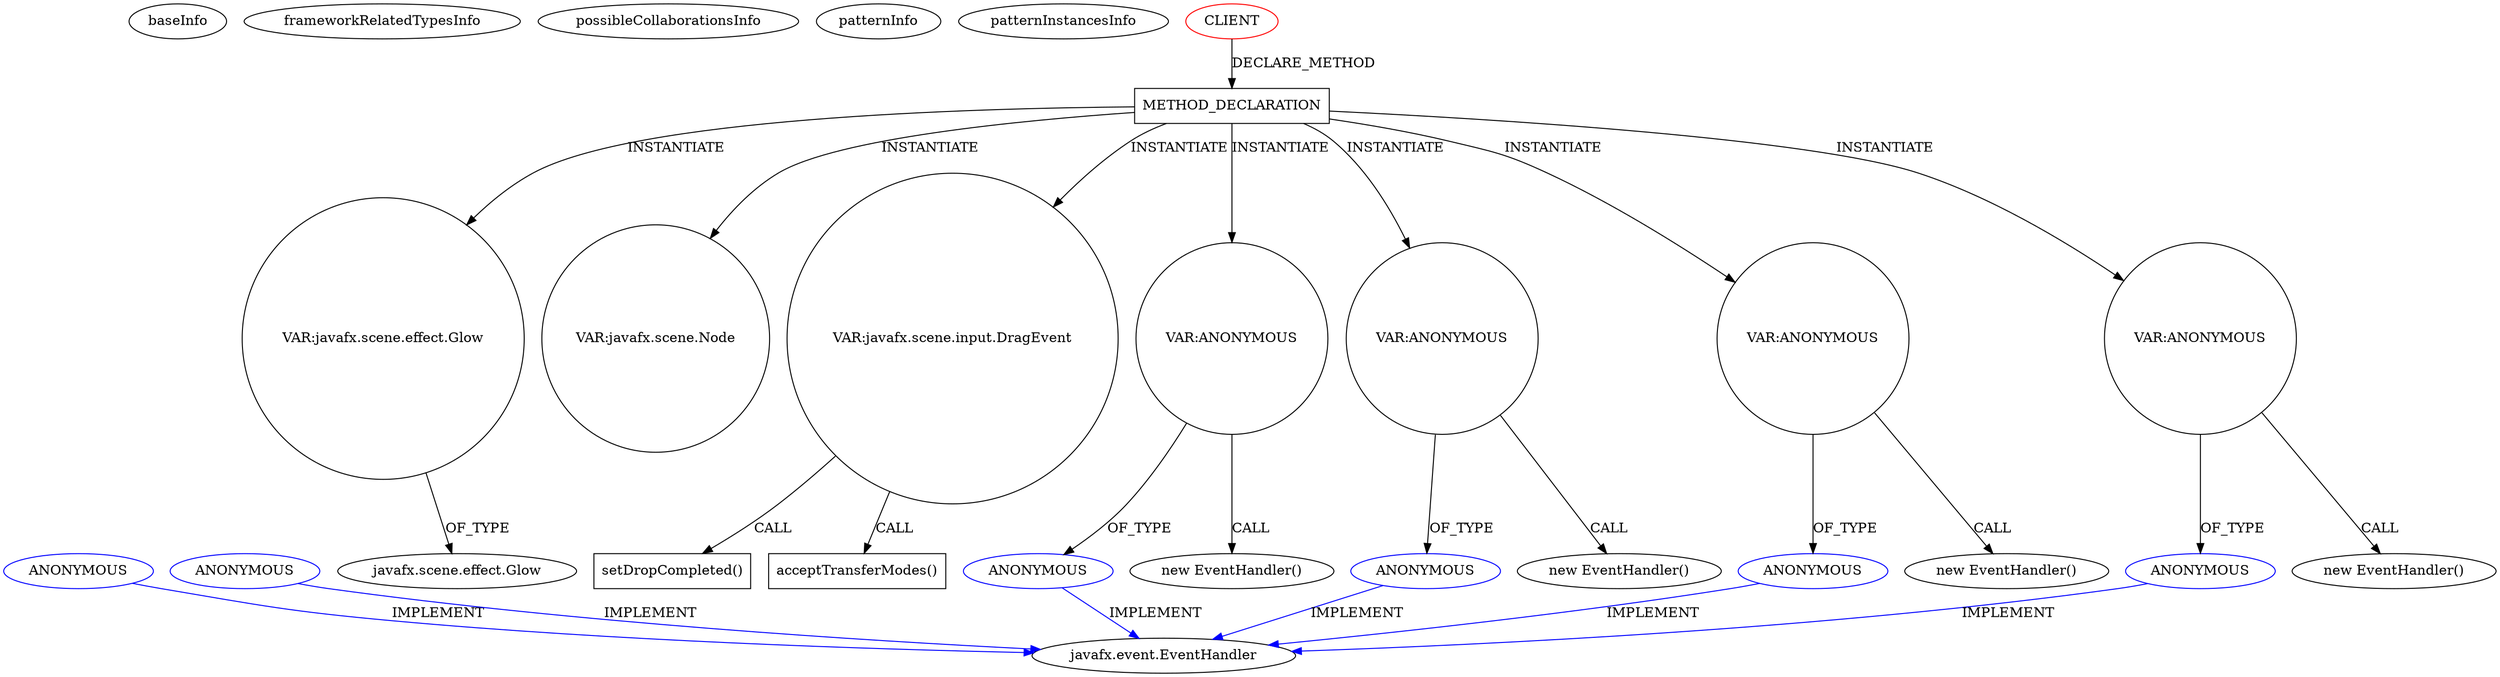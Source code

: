 digraph {
baseInfo[graphId=3338,category="pattern",isAnonymous=false,possibleRelation=false]
frameworkRelatedTypesInfo[]
possibleCollaborationsInfo[]
patternInfo[frequency=2.0,patternRootClient=0]
patternInstancesInfo[0="prashker-KingsSGF~/prashker-KingsSGF/KingsSGF-master/src/uiSam/ThingBowlView.java~ThingBowlView~3892",1="prashker-KingsSGF~/prashker-KingsSGF/KingsSGF-master/src/uiSam/HexTileView.java~HexTileView~3900"]
77[label="javafx.scene.effect.Glow",vertexType="FRAMEWORK_CLASS_TYPE",isFrameworkType=false]
76[label="VAR:javafx.scene.effect.Glow",vertexType="VARIABLE_EXPRESION",isFrameworkType=false,shape=circle]
49[label="METHOD_DECLARATION",vertexType="CLIENT_METHOD_DECLARATION",isFrameworkType=false,shape=box]
0[label="CLIENT",vertexType="ROOT_CLIENT_CLASS_DECLARATION",isFrameworkType=false,color=red]
78[label="VAR:javafx.scene.Node",vertexType="VARIABLE_EXPRESION",isFrameworkType=false,shape=circle]
57[label="VAR:javafx.scene.input.DragEvent",vertexType="VARIABLE_EXPRESION",isFrameworkType=false,shape=circle]
94[label="VAR:ANONYMOUS",vertexType="VARIABLE_EXPRESION",isFrameworkType=false,shape=circle]
95[label="ANONYMOUS",vertexType="REFERENCE_ANONYMOUS_DECLARATION",isFrameworkType=false,color=blue]
93[label="new EventHandler()",vertexType="CONSTRUCTOR_CALL",isFrameworkType=false]
54[label="VAR:ANONYMOUS",vertexType="VARIABLE_EXPRESION",isFrameworkType=false,shape=circle]
55[label="ANONYMOUS",vertexType="REFERENCE_ANONYMOUS_DECLARATION",isFrameworkType=false,color=blue]
53[label="new EventHandler()",vertexType="CONSTRUCTOR_CALL",isFrameworkType=false]
85[label="VAR:ANONYMOUS",vertexType="VARIABLE_EXPRESION",isFrameworkType=false,shape=circle]
86[label="ANONYMOUS",vertexType="REFERENCE_ANONYMOUS_DECLARATION",isFrameworkType=false,color=blue]
84[label="new EventHandler()",vertexType="CONSTRUCTOR_CALL",isFrameworkType=false]
72[label="VAR:ANONYMOUS",vertexType="VARIABLE_EXPRESION",isFrameworkType=false,shape=circle]
73[label="ANONYMOUS",vertexType="REFERENCE_ANONYMOUS_DECLARATION",isFrameworkType=false,color=blue]
71[label="new EventHandler()",vertexType="CONSTRUCTOR_CALL",isFrameworkType=false]
64[label="setDropCompleted()",vertexType="INSIDE_CALL",isFrameworkType=false,shape=box]
89[label="acceptTransferModes()",vertexType="INSIDE_CALL",isFrameworkType=false,shape=box]
16[label="javafx.event.EventHandler",vertexType="FRAMEWORK_INTERFACE_TYPE",isFrameworkType=false]
15[label="ANONYMOUS",vertexType="REFERENCE_ANONYMOUS_DECLARATION",isFrameworkType=false,color=blue]
28[label="ANONYMOUS",vertexType="REFERENCE_ANONYMOUS_DECLARATION",isFrameworkType=false,color=blue]
95->16[label="IMPLEMENT",color=blue]
85->84[label="CALL"]
49->85[label="INSTANTIATE"]
94->93[label="CALL"]
85->86[label="OF_TYPE"]
49->54[label="INSTANTIATE"]
86->16[label="IMPLEMENT",color=blue]
54->55[label="OF_TYPE"]
49->57[label="INSTANTIATE"]
49->72[label="INSTANTIATE"]
73->16[label="IMPLEMENT",color=blue]
49->94[label="INSTANTIATE"]
94->95[label="OF_TYPE"]
57->64[label="CALL"]
76->77[label="OF_TYPE"]
72->73[label="OF_TYPE"]
49->78[label="INSTANTIATE"]
55->16[label="IMPLEMENT",color=blue]
57->89[label="CALL"]
28->16[label="IMPLEMENT",color=blue]
49->76[label="INSTANTIATE"]
54->53[label="CALL"]
72->71[label="CALL"]
15->16[label="IMPLEMENT",color=blue]
0->49[label="DECLARE_METHOD"]
}
